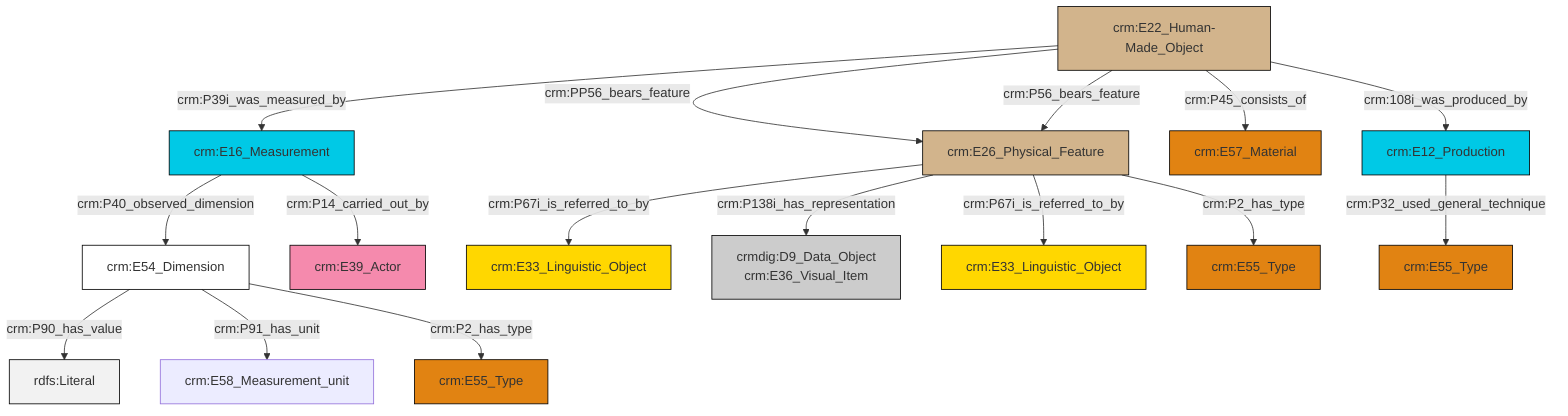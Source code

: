 graph TD
classDef Literal fill:#f2f2f2,stroke:#000000;
classDef CRM_Entity fill:#FFFFFF,stroke:#000000;
classDef Temporal_Entity fill:#00C9E6, stroke:#000000;
classDef Type fill:#E18312, stroke:#000000;
classDef Time-Span fill:#2C9C91, stroke:#000000;
classDef Appellation fill:#FFEB7F, stroke:#000000;
classDef Place fill:#008836, stroke:#000000;
classDef Persistent_Item fill:#B266B2, stroke:#000000;
classDef Conceptual_Object fill:#FFD700, stroke:#000000;
classDef Physical_Thing fill:#D2B48C, stroke:#000000;
classDef Actor fill:#f58aad, stroke:#000000;
classDef PC_Classes fill:#4ce600, stroke:#000000;
classDef Multi fill:#cccccc,stroke:#000000;

6["crm:E22_Human-Made_Object"]:::Physical_Thing -->|crm:PP56_bears_feature| 4["crm:E26_Physical_Feature"]:::Physical_Thing
2["crm:E16_Measurement"]:::Temporal_Entity -->|crm:P14_carried_out_by| 11["crm:E39_Actor"]:::Actor
6["crm:E22_Human-Made_Object"]:::Physical_Thing -->|crm:P45_consists_of| 12["crm:E57_Material"]:::Type
7["crm:E54_Dimension"]:::CRM_Entity -->|crm:P90_has_value| 15[rdfs:Literal]:::Literal
4["crm:E26_Physical_Feature"]:::Physical_Thing -->|crm:P67i_is_referred_to_by| 13["crm:E33_Linguistic_Object"]:::Conceptual_Object
2["crm:E16_Measurement"]:::Temporal_Entity -->|crm:P40_observed_dimension| 7["crm:E54_Dimension"]:::CRM_Entity
4["crm:E26_Physical_Feature"]:::Physical_Thing -->|crm:P67i_is_referred_to_by| 19["crm:E33_Linguistic_Object"]:::Conceptual_Object
7["crm:E54_Dimension"]:::CRM_Entity -->|crm:P91_has_unit| 9["crm:E58_Measurement_unit"]:::Default
6["crm:E22_Human-Made_Object"]:::Physical_Thing -->|crm:108i_was_produced_by| 25["crm:E12_Production"]:::Temporal_Entity
25["crm:E12_Production"]:::Temporal_Entity -->|crm:P32_used_general_technique| 22["crm:E55_Type"]:::Type
4["crm:E26_Physical_Feature"]:::Physical_Thing -->|crm:P138i_has_representation| 17["crmdig:D9_Data_Object<br>crm:E36_Visual_Item"]:::Multi
6["crm:E22_Human-Made_Object"]:::Physical_Thing -->|crm:P56_bears_feature| 4["crm:E26_Physical_Feature"]:::Physical_Thing
6["crm:E22_Human-Made_Object"]:::Physical_Thing -->|crm:P39i_was_measured_by| 2["crm:E16_Measurement"]:::Temporal_Entity
4["crm:E26_Physical_Feature"]:::Physical_Thing -->|crm:P2_has_type| 20["crm:E55_Type"]:::Type
7["crm:E54_Dimension"]:::CRM_Entity -->|crm:P2_has_type| 0["crm:E55_Type"]:::Type